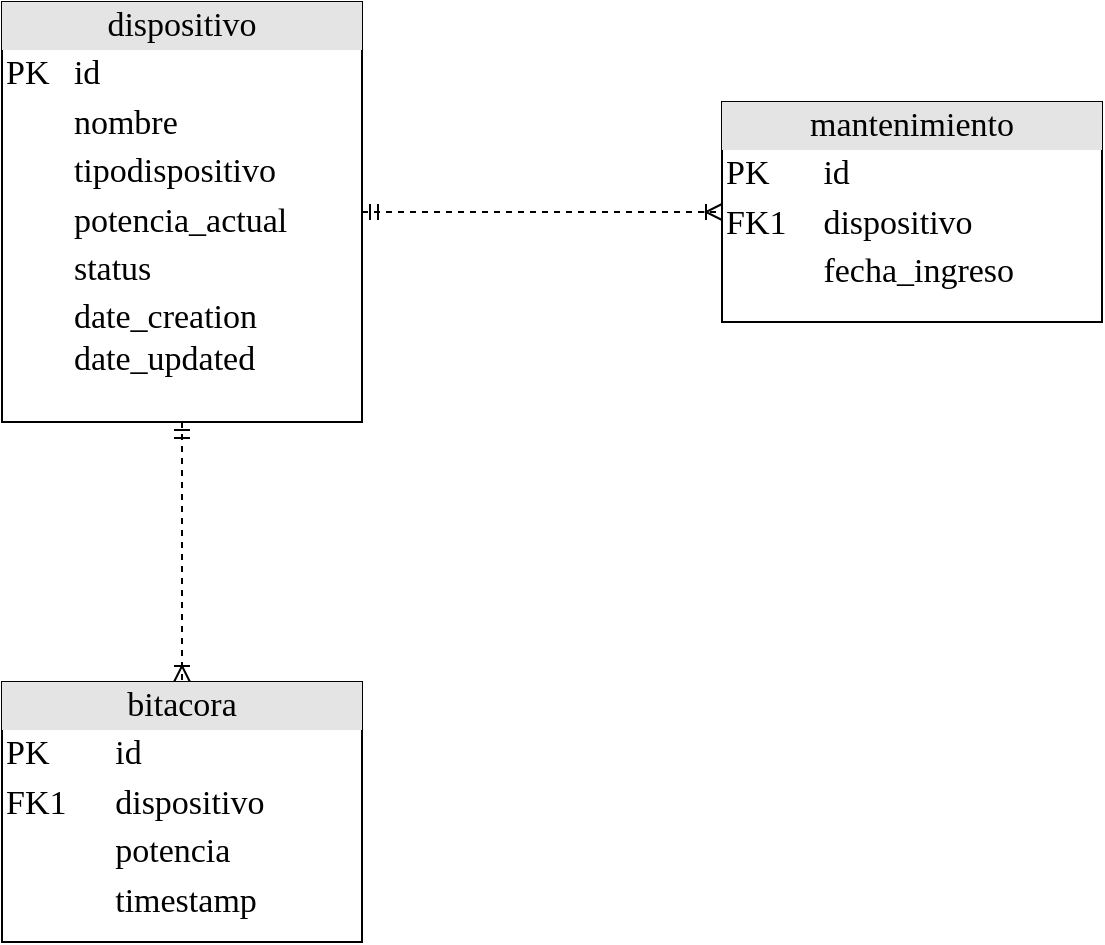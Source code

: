 <mxfile version="16.5.1" type="device"><diagram name="Page-1" id="2ca16b54-16f6-2749-3443-fa8db7711227"><mxGraphModel dx="1102" dy="1025" grid="1" gridSize="10" guides="1" tooltips="1" connect="1" arrows="1" fold="1" page="1" pageScale="1" pageWidth="1100" pageHeight="850" background="none" math="0" shadow="0"><root><mxCell id="0"/><mxCell id="1" parent="0"/><mxCell id="2ed32ef02a7f4228-18" style="edgeStyle=orthogonalEdgeStyle;html=1;entryX=0.5;entryY=0;dashed=1;labelBackgroundColor=none;startArrow=ERmandOne;endArrow=ERoneToMany;fontFamily=Verdana;fontSize=17;align=left;" parent="1" source="2ed32ef02a7f4228-2" target="2ed32ef02a7f4228-8" edge="1"><mxGeometry relative="1" as="geometry"/></mxCell><mxCell id="2ed32ef02a7f4228-20" style="edgeStyle=orthogonalEdgeStyle;html=1;dashed=1;labelBackgroundColor=none;startArrow=ERmandOne;endArrow=ERoneToMany;fontFamily=Verdana;fontSize=17;align=left;" parent="1" source="2ed32ef02a7f4228-2" target="2ed32ef02a7f4228-11" edge="1"><mxGeometry relative="1" as="geometry"/></mxCell><mxCell id="2ed32ef02a7f4228-2" value="&lt;div style=&quot;text-align: center; box-sizing: border-box; width: 100%; background: rgb(228, 228, 228); padding: 2px; font-size: 17px;&quot;&gt;dispositivo&lt;/div&gt;&lt;table style=&quot;width: 100%; font-size: 17px;&quot; cellpadding=&quot;2&quot; cellspacing=&quot;0&quot;&gt;&lt;tbody style=&quot;font-size: 17px;&quot;&gt;&lt;tr style=&quot;font-size: 17px;&quot;&gt;&lt;td style=&quot;font-size: 17px;&quot;&gt;PK&lt;/td&gt;&lt;td style=&quot;font-size: 17px;&quot;&gt;id&lt;/td&gt;&lt;/tr&gt;&lt;tr style=&quot;font-size: 17px;&quot;&gt;&lt;td style=&quot;font-size: 17px;&quot;&gt;&lt;br style=&quot;font-size: 17px;&quot;&gt;&lt;/td&gt;&lt;td style=&quot;font-size: 17px;&quot;&gt;nombre&lt;/td&gt;&lt;/tr&gt;&lt;tr style=&quot;font-size: 17px;&quot;&gt;&lt;td style=&quot;font-size: 17px;&quot;&gt;&lt;/td&gt;&lt;td style=&quot;font-size: 17px;&quot;&gt;tipodispositivo&lt;/td&gt;&lt;/tr&gt;&lt;tr style=&quot;font-size: 17px;&quot;&gt;&lt;td style=&quot;font-size: 17px;&quot;&gt;&lt;br style=&quot;font-size: 17px;&quot;&gt;&lt;/td&gt;&lt;td style=&quot;font-size: 17px;&quot;&gt;potencia_actual&lt;br style=&quot;font-size: 17px;&quot;&gt;&lt;/td&gt;&lt;/tr&gt;&lt;tr style=&quot;font-size: 17px;&quot;&gt;&lt;td style=&quot;font-size: 17px;&quot;&gt;&lt;br style=&quot;font-size: 17px;&quot;&gt;&lt;/td&gt;&lt;td style=&quot;font-size: 17px;&quot;&gt;status&lt;/td&gt;&lt;/tr&gt;&lt;tr style=&quot;font-size: 17px;&quot;&gt;&lt;td style=&quot;font-size: 17px;&quot;&gt;&lt;br style=&quot;font-size: 17px;&quot;&gt;&lt;/td&gt;&lt;td style=&quot;font-size: 17px;&quot;&gt;date_creation&lt;br style=&quot;font-size: 17px;&quot;&gt;date_updated&lt;br style=&quot;font-size: 17px;&quot;&gt;&lt;/td&gt;&lt;/tr&gt;&lt;/tbody&gt;&lt;/table&gt;" style="verticalAlign=top;align=left;overflow=fill;html=1;rounded=0;shadow=0;comic=0;labelBackgroundColor=none;strokeWidth=1;fontFamily=Verdana;fontSize=17;" parent="1" vertex="1"><mxGeometry x="140" y="40" width="180" height="210" as="geometry"/></mxCell><mxCell id="2ed32ef02a7f4228-8" value="&lt;div style=&quot;text-align: center; box-sizing: border-box; width: 100%; background: rgb(228, 228, 228); padding: 2px; font-size: 17px;&quot;&gt;bitacora&lt;/div&gt;&lt;table style=&quot;width: 100%; font-size: 17px;&quot; cellpadding=&quot;2&quot; cellspacing=&quot;0&quot;&gt;&lt;tbody style=&quot;font-size: 17px;&quot;&gt;&lt;tr style=&quot;font-size: 17px;&quot;&gt;&lt;td style=&quot;font-size: 17px;&quot;&gt;PK&lt;/td&gt;&lt;td style=&quot;font-size: 17px;&quot;&gt;id&lt;/td&gt;&lt;/tr&gt;&lt;tr style=&quot;font-size: 17px;&quot;&gt;&lt;td style=&quot;font-size: 17px;&quot;&gt;FK1&lt;/td&gt;&lt;td style=&quot;font-size: 17px;&quot;&gt;dispositivo&lt;/td&gt;&lt;/tr&gt;&lt;tr style=&quot;font-size: 17px;&quot;&gt;&lt;td style=&quot;font-size: 17px;&quot;&gt;&lt;/td&gt;&lt;td style=&quot;font-size: 17px;&quot;&gt;potencia&lt;/td&gt;&lt;/tr&gt;&lt;tr style=&quot;font-size: 17px;&quot;&gt;&lt;td style=&quot;font-size: 17px;&quot;&gt;&lt;br style=&quot;font-size: 17px;&quot;&gt;&lt;/td&gt;&lt;td style=&quot;font-size: 17px;&quot;&gt;timestamp&lt;br style=&quot;font-size: 17px;&quot;&gt;&lt;/td&gt;&lt;/tr&gt;&lt;tr style=&quot;font-size: 17px;&quot;&gt;&lt;td style=&quot;font-size: 17px;&quot;&gt;&lt;/td&gt;&lt;td style=&quot;font-size: 17px;&quot;&gt;&lt;br style=&quot;font-size: 17px;&quot;&gt;&lt;/td&gt;&lt;/tr&gt;&lt;/tbody&gt;&lt;/table&gt;" style="verticalAlign=top;align=left;overflow=fill;html=1;rounded=0;shadow=0;comic=0;labelBackgroundColor=none;strokeWidth=1;fontFamily=Verdana;fontSize=17;" parent="1" vertex="1"><mxGeometry x="140" y="380" width="180" height="130" as="geometry"/></mxCell><mxCell id="2ed32ef02a7f4228-11" value="&lt;div style=&quot;text-align: center; box-sizing: border-box; width: 100%; background: rgb(228, 228, 228); padding: 2px; font-size: 17px;&quot;&gt;mantenimiento&lt;/div&gt;&lt;table style=&quot;width: 100%; font-size: 17px;&quot; cellpadding=&quot;2&quot; cellspacing=&quot;0&quot;&gt;&lt;tbody style=&quot;font-size: 17px;&quot;&gt;&lt;tr style=&quot;font-size: 17px;&quot;&gt;&lt;td style=&quot;font-size: 17px;&quot;&gt;PK&lt;/td&gt;&lt;td style=&quot;font-size: 17px;&quot;&gt;id&lt;/td&gt;&lt;/tr&gt;&lt;tr style=&quot;font-size: 17px;&quot;&gt;&lt;td style=&quot;font-size: 17px;&quot;&gt;FK1&lt;/td&gt;&lt;td style=&quot;font-size: 17px;&quot;&gt;dispositivo&lt;/td&gt;&lt;/tr&gt;&lt;tr style=&quot;font-size: 17px;&quot;&gt;&lt;td style=&quot;font-size: 17px;&quot;&gt;&lt;/td&gt;&lt;td style=&quot;font-size: 17px;&quot;&gt;fecha_ingreso&lt;/td&gt;&lt;/tr&gt;&lt;/tbody&gt;&lt;/table&gt;" style="verticalAlign=top;align=left;overflow=fill;html=1;rounded=0;shadow=0;comic=0;labelBackgroundColor=none;strokeWidth=1;fontFamily=Verdana;fontSize=17;" parent="1" vertex="1"><mxGeometry x="500" y="90" width="190" height="110" as="geometry"/></mxCell></root></mxGraphModel></diagram></mxfile>